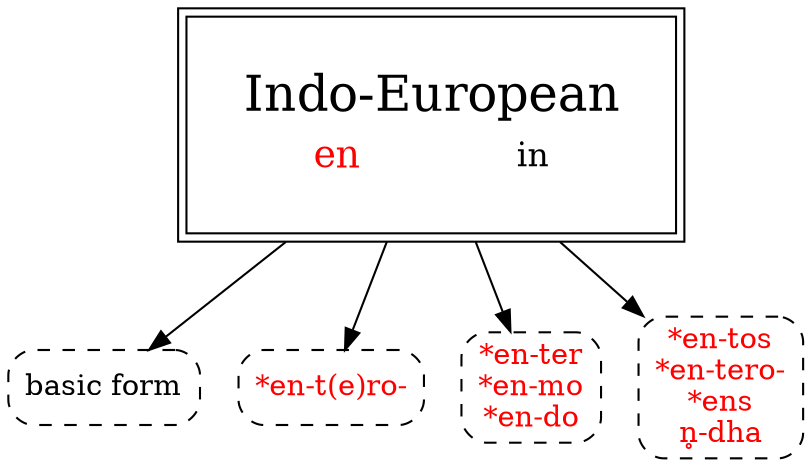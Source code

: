 strict digraph {
/* sources: AHD, roots */
node [shape=none]
enIE [label=<<table border="0"><tr><td colspan="2"><font point-size="24">Indo-European</font></td></tr><tr><td><font point-size="18" color="red">en</font></td><td><font point-size="16">in</font></td></tr></table>> tooltip="Indo-European \"en\" in" shape=rect peripheries=2 margin=.3]

en1 [label=<basic form> shape=box style="dashed,rounded" URL="en-in1.svg" tooltip=""]
en2 [label=<<font color="red">*en-t(e)ro-</font>> shape=box style="dashed,rounded" URL="en-in2.svg" tooltip=""]
en3 [label=<<font color="red">*en-ter<br/>*en-mo<br/>*en-do</font>> shape=box style="dashed,rounded" URL="en-in3.svg" tooltip=""]
en4 [label=<<font color="red">*en-tos<br/>*en-tero-<br/>*ens<br/>n̥-dha</font>> shape=box style="dashed,rounded" URL="en-in4.svg" tooltip=""]

enIE -> { en1 en2 en3 en4 }

}
